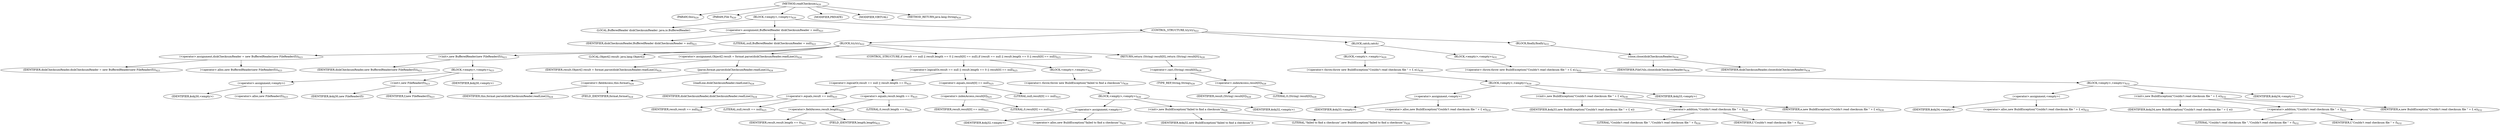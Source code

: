 digraph "readChecksum" {  
"1565" [label = <(METHOD,readChecksum)<SUB>620</SUB>> ]
"1566" [label = <(PARAM,this)<SUB>620</SUB>> ]
"1567" [label = <(PARAM,File f)<SUB>620</SUB>> ]
"1568" [label = <(BLOCK,&lt;empty&gt;,&lt;empty&gt;)<SUB>620</SUB>> ]
"65" [label = <(LOCAL,BufferedReader diskChecksumReader: java.io.BufferedReader)> ]
"1569" [label = <(&lt;operator&gt;.assignment,BufferedReader diskChecksumReader = null)<SUB>621</SUB>> ]
"1570" [label = <(IDENTIFIER,diskChecksumReader,BufferedReader diskChecksumReader = null)<SUB>621</SUB>> ]
"1571" [label = <(LITERAL,null,BufferedReader diskChecksumReader = null)<SUB>621</SUB>> ]
"1572" [label = <(CONTROL_STRUCTURE,try,try)<SUB>622</SUB>> ]
"1573" [label = <(BLOCK,try,try)<SUB>622</SUB>> ]
"1574" [label = <(&lt;operator&gt;.assignment,diskChecksumReader = new BufferedReader(new FileReader(f)))<SUB>623</SUB>> ]
"1575" [label = <(IDENTIFIER,diskChecksumReader,diskChecksumReader = new BufferedReader(new FileReader(f)))<SUB>623</SUB>> ]
"1576" [label = <(&lt;operator&gt;.alloc,new BufferedReader(new FileReader(f)))<SUB>623</SUB>> ]
"1577" [label = <(&lt;init&gt;,new BufferedReader(new FileReader(f)))<SUB>623</SUB>> ]
"64" [label = <(IDENTIFIER,diskChecksumReader,new BufferedReader(new FileReader(f)))<SUB>623</SUB>> ]
"1578" [label = <(BLOCK,&lt;empty&gt;,&lt;empty&gt;)<SUB>623</SUB>> ]
"1579" [label = <(&lt;operator&gt;.assignment,&lt;empty&gt;)> ]
"1580" [label = <(IDENTIFIER,$obj30,&lt;empty&gt;)> ]
"1581" [label = <(&lt;operator&gt;.alloc,new FileReader(f))<SUB>623</SUB>> ]
"1582" [label = <(&lt;init&gt;,new FileReader(f))<SUB>623</SUB>> ]
"1583" [label = <(IDENTIFIER,$obj30,new FileReader(f))> ]
"1584" [label = <(IDENTIFIER,f,new FileReader(f))<SUB>623</SUB>> ]
"1585" [label = <(IDENTIFIER,$obj30,&lt;empty&gt;)> ]
"1586" [label = <(LOCAL,Object[] result: java.lang.Object[])> ]
"1587" [label = <(&lt;operator&gt;.assignment,Object[] result = format.parse(diskChecksumReader.readLine()))<SUB>624</SUB>> ]
"1588" [label = <(IDENTIFIER,result,Object[] result = format.parse(diskChecksumReader.readLine()))<SUB>624</SUB>> ]
"1589" [label = <(parse,format.parse(diskChecksumReader.readLine()))<SUB>624</SUB>> ]
"1590" [label = <(&lt;operator&gt;.fieldAccess,this.format)<SUB>624</SUB>> ]
"1591" [label = <(IDENTIFIER,this,format.parse(diskChecksumReader.readLine()))<SUB>624</SUB>> ]
"1592" [label = <(FIELD_IDENTIFIER,format,format)<SUB>624</SUB>> ]
"1593" [label = <(readLine,diskChecksumReader.readLine())<SUB>624</SUB>> ]
"1594" [label = <(IDENTIFIER,diskChecksumReader,diskChecksumReader.readLine())<SUB>624</SUB>> ]
"1595" [label = <(CONTROL_STRUCTURE,if (result == null || result.length == 0 || result[0] == null),if (result == null || result.length == 0 || result[0] == null))<SUB>625</SUB>> ]
"1596" [label = <(&lt;operator&gt;.logicalOr,result == null || result.length == 0 || result[0] == null)<SUB>625</SUB>> ]
"1597" [label = <(&lt;operator&gt;.logicalOr,result == null || result.length == 0)<SUB>625</SUB>> ]
"1598" [label = <(&lt;operator&gt;.equals,result == null)<SUB>625</SUB>> ]
"1599" [label = <(IDENTIFIER,result,result == null)<SUB>625</SUB>> ]
"1600" [label = <(LITERAL,null,result == null)<SUB>625</SUB>> ]
"1601" [label = <(&lt;operator&gt;.equals,result.length == 0)<SUB>625</SUB>> ]
"1602" [label = <(&lt;operator&gt;.fieldAccess,result.length)<SUB>625</SUB>> ]
"1603" [label = <(IDENTIFIER,result,result.length == 0)<SUB>625</SUB>> ]
"1604" [label = <(FIELD_IDENTIFIER,length,length)<SUB>625</SUB>> ]
"1605" [label = <(LITERAL,0,result.length == 0)<SUB>625</SUB>> ]
"1606" [label = <(&lt;operator&gt;.equals,result[0] == null)<SUB>625</SUB>> ]
"1607" [label = <(&lt;operator&gt;.indexAccess,result[0])<SUB>625</SUB>> ]
"1608" [label = <(IDENTIFIER,result,result[0] == null)<SUB>625</SUB>> ]
"1609" [label = <(LITERAL,0,result[0] == null)<SUB>625</SUB>> ]
"1610" [label = <(LITERAL,null,result[0] == null)<SUB>625</SUB>> ]
"1611" [label = <(BLOCK,&lt;empty&gt;,&lt;empty&gt;)<SUB>625</SUB>> ]
"1612" [label = <(&lt;operator&gt;.throw,throw new BuildException(&quot;failed to find a checksum&quot;);)<SUB>626</SUB>> ]
"1613" [label = <(BLOCK,&lt;empty&gt;,&lt;empty&gt;)<SUB>626</SUB>> ]
"1614" [label = <(&lt;operator&gt;.assignment,&lt;empty&gt;)> ]
"1615" [label = <(IDENTIFIER,$obj32,&lt;empty&gt;)> ]
"1616" [label = <(&lt;operator&gt;.alloc,new BuildException(&quot;failed to find a checksum&quot;))<SUB>626</SUB>> ]
"1617" [label = <(&lt;init&gt;,new BuildException(&quot;failed to find a checksum&quot;))<SUB>626</SUB>> ]
"1618" [label = <(IDENTIFIER,$obj32,new BuildException(&quot;failed to find a checksum&quot;))> ]
"1619" [label = <(LITERAL,&quot;failed to find a checksum&quot;,new BuildException(&quot;failed to find a checksum&quot;))<SUB>626</SUB>> ]
"1620" [label = <(IDENTIFIER,$obj32,&lt;empty&gt;)> ]
"1621" [label = <(RETURN,return (String) result[0];,return (String) result[0];)<SUB>628</SUB>> ]
"1622" [label = <(&lt;operator&gt;.cast,(String) result[0])<SUB>628</SUB>> ]
"1623" [label = <(TYPE_REF,String,String)<SUB>628</SUB>> ]
"1624" [label = <(&lt;operator&gt;.indexAccess,result[0])<SUB>628</SUB>> ]
"1625" [label = <(IDENTIFIER,result,(String) result[0])<SUB>628</SUB>> ]
"1626" [label = <(LITERAL,0,(String) result[0])<SUB>628</SUB>> ]
"1627" [label = <(BLOCK,catch,catch)> ]
"1628" [label = <(BLOCK,&lt;empty&gt;,&lt;empty&gt;)<SUB>629</SUB>> ]
"1629" [label = <(&lt;operator&gt;.throw,throw new BuildException(&quot;Couldn't read checksum file &quot; + f, e);)<SUB>630</SUB>> ]
"1630" [label = <(BLOCK,&lt;empty&gt;,&lt;empty&gt;)<SUB>630</SUB>> ]
"1631" [label = <(&lt;operator&gt;.assignment,&lt;empty&gt;)> ]
"1632" [label = <(IDENTIFIER,$obj33,&lt;empty&gt;)> ]
"1633" [label = <(&lt;operator&gt;.alloc,new BuildException(&quot;Couldn't read checksum file &quot; + f, e))<SUB>630</SUB>> ]
"1634" [label = <(&lt;init&gt;,new BuildException(&quot;Couldn't read checksum file &quot; + f, e))<SUB>630</SUB>> ]
"1635" [label = <(IDENTIFIER,$obj33,new BuildException(&quot;Couldn't read checksum file &quot; + f, e))> ]
"1636" [label = <(&lt;operator&gt;.addition,&quot;Couldn't read checksum file &quot; + f)<SUB>630</SUB>> ]
"1637" [label = <(LITERAL,&quot;Couldn't read checksum file &quot;,&quot;Couldn't read checksum file &quot; + f)<SUB>630</SUB>> ]
"1638" [label = <(IDENTIFIER,f,&quot;Couldn't read checksum file &quot; + f)<SUB>630</SUB>> ]
"1639" [label = <(IDENTIFIER,e,new BuildException(&quot;Couldn't read checksum file &quot; + f, e))<SUB>630</SUB>> ]
"1640" [label = <(IDENTIFIER,$obj33,&lt;empty&gt;)> ]
"1641" [label = <(BLOCK,&lt;empty&gt;,&lt;empty&gt;)<SUB>631</SUB>> ]
"1642" [label = <(&lt;operator&gt;.throw,throw new BuildException(&quot;Couldn't read checksum file &quot; + f, e);)<SUB>632</SUB>> ]
"1643" [label = <(BLOCK,&lt;empty&gt;,&lt;empty&gt;)<SUB>632</SUB>> ]
"1644" [label = <(&lt;operator&gt;.assignment,&lt;empty&gt;)> ]
"1645" [label = <(IDENTIFIER,$obj34,&lt;empty&gt;)> ]
"1646" [label = <(&lt;operator&gt;.alloc,new BuildException(&quot;Couldn't read checksum file &quot; + f, e))<SUB>632</SUB>> ]
"1647" [label = <(&lt;init&gt;,new BuildException(&quot;Couldn't read checksum file &quot; + f, e))<SUB>632</SUB>> ]
"1648" [label = <(IDENTIFIER,$obj34,new BuildException(&quot;Couldn't read checksum file &quot; + f, e))> ]
"1649" [label = <(&lt;operator&gt;.addition,&quot;Couldn't read checksum file &quot; + f)<SUB>632</SUB>> ]
"1650" [label = <(LITERAL,&quot;Couldn't read checksum file &quot;,&quot;Couldn't read checksum file &quot; + f)<SUB>632</SUB>> ]
"1651" [label = <(IDENTIFIER,f,&quot;Couldn't read checksum file &quot; + f)<SUB>632</SUB>> ]
"1652" [label = <(IDENTIFIER,e,new BuildException(&quot;Couldn't read checksum file &quot; + f, e))<SUB>632</SUB>> ]
"1653" [label = <(IDENTIFIER,$obj34,&lt;empty&gt;)> ]
"1654" [label = <(BLOCK,finally,finally)<SUB>633</SUB>> ]
"1655" [label = <(close,close(diskChecksumReader))<SUB>634</SUB>> ]
"1656" [label = <(IDENTIFIER,FileUtils,close(diskChecksumReader))<SUB>634</SUB>> ]
"1657" [label = <(IDENTIFIER,diskChecksumReader,close(diskChecksumReader))<SUB>634</SUB>> ]
"1658" [label = <(MODIFIER,PRIVATE)> ]
"1659" [label = <(MODIFIER,VIRTUAL)> ]
"1660" [label = <(METHOD_RETURN,java.lang.String)<SUB>620</SUB>> ]
  "1565" -> "1566" 
  "1565" -> "1567" 
  "1565" -> "1568" 
  "1565" -> "1658" 
  "1565" -> "1659" 
  "1565" -> "1660" 
  "1568" -> "65" 
  "1568" -> "1569" 
  "1568" -> "1572" 
  "1569" -> "1570" 
  "1569" -> "1571" 
  "1572" -> "1573" 
  "1572" -> "1627" 
  "1572" -> "1654" 
  "1573" -> "1574" 
  "1573" -> "1577" 
  "1573" -> "1586" 
  "1573" -> "1587" 
  "1573" -> "1595" 
  "1573" -> "1621" 
  "1574" -> "1575" 
  "1574" -> "1576" 
  "1577" -> "64" 
  "1577" -> "1578" 
  "1578" -> "1579" 
  "1578" -> "1582" 
  "1578" -> "1585" 
  "1579" -> "1580" 
  "1579" -> "1581" 
  "1582" -> "1583" 
  "1582" -> "1584" 
  "1587" -> "1588" 
  "1587" -> "1589" 
  "1589" -> "1590" 
  "1589" -> "1593" 
  "1590" -> "1591" 
  "1590" -> "1592" 
  "1593" -> "1594" 
  "1595" -> "1596" 
  "1595" -> "1611" 
  "1596" -> "1597" 
  "1596" -> "1606" 
  "1597" -> "1598" 
  "1597" -> "1601" 
  "1598" -> "1599" 
  "1598" -> "1600" 
  "1601" -> "1602" 
  "1601" -> "1605" 
  "1602" -> "1603" 
  "1602" -> "1604" 
  "1606" -> "1607" 
  "1606" -> "1610" 
  "1607" -> "1608" 
  "1607" -> "1609" 
  "1611" -> "1612" 
  "1612" -> "1613" 
  "1613" -> "1614" 
  "1613" -> "1617" 
  "1613" -> "1620" 
  "1614" -> "1615" 
  "1614" -> "1616" 
  "1617" -> "1618" 
  "1617" -> "1619" 
  "1621" -> "1622" 
  "1622" -> "1623" 
  "1622" -> "1624" 
  "1624" -> "1625" 
  "1624" -> "1626" 
  "1627" -> "1628" 
  "1627" -> "1641" 
  "1628" -> "1629" 
  "1629" -> "1630" 
  "1630" -> "1631" 
  "1630" -> "1634" 
  "1630" -> "1640" 
  "1631" -> "1632" 
  "1631" -> "1633" 
  "1634" -> "1635" 
  "1634" -> "1636" 
  "1634" -> "1639" 
  "1636" -> "1637" 
  "1636" -> "1638" 
  "1641" -> "1642" 
  "1642" -> "1643" 
  "1643" -> "1644" 
  "1643" -> "1647" 
  "1643" -> "1653" 
  "1644" -> "1645" 
  "1644" -> "1646" 
  "1647" -> "1648" 
  "1647" -> "1649" 
  "1647" -> "1652" 
  "1649" -> "1650" 
  "1649" -> "1651" 
  "1654" -> "1655" 
  "1655" -> "1656" 
  "1655" -> "1657" 
}

